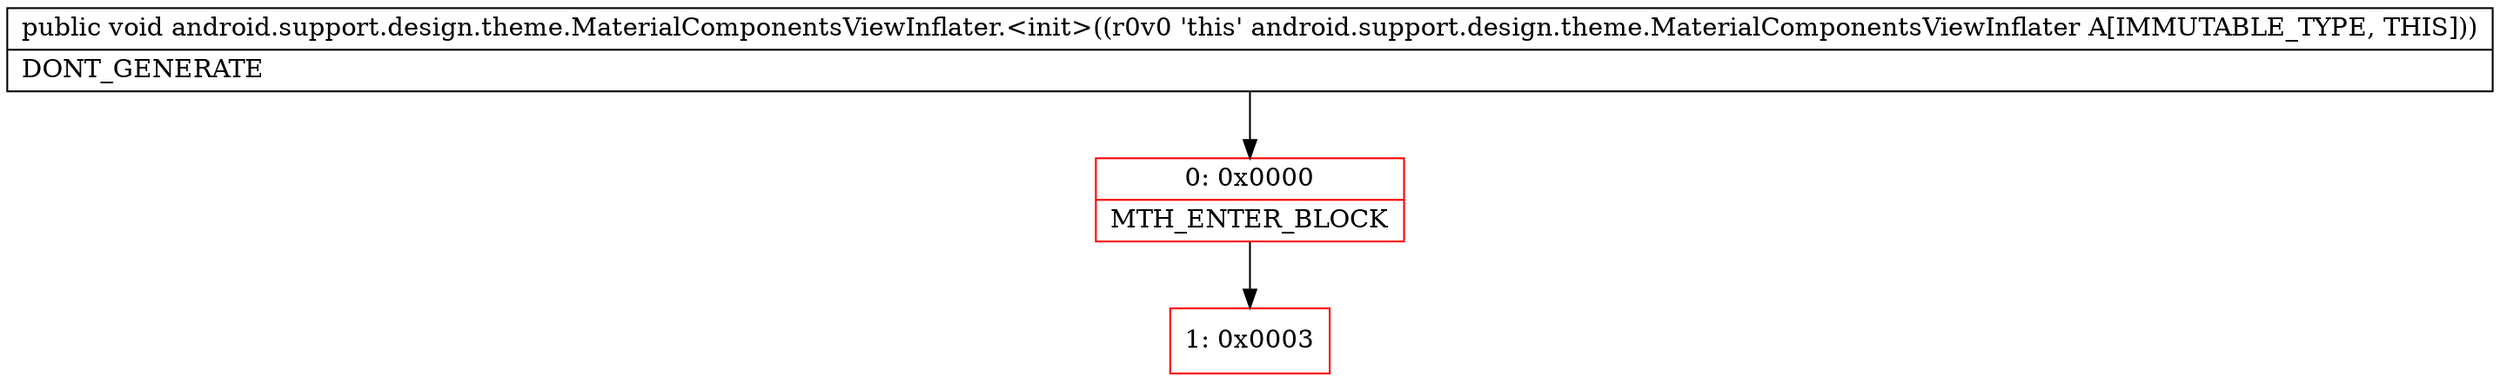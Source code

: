 digraph "CFG forandroid.support.design.theme.MaterialComponentsViewInflater.\<init\>()V" {
subgraph cluster_Region_539921289 {
label = "R(0)";
node [shape=record,color=blue];
}
Node_0 [shape=record,color=red,label="{0\:\ 0x0000|MTH_ENTER_BLOCK\l}"];
Node_1 [shape=record,color=red,label="{1\:\ 0x0003}"];
MethodNode[shape=record,label="{public void android.support.design.theme.MaterialComponentsViewInflater.\<init\>((r0v0 'this' android.support.design.theme.MaterialComponentsViewInflater A[IMMUTABLE_TYPE, THIS]))  | DONT_GENERATE\l}"];
MethodNode -> Node_0;
Node_0 -> Node_1;
}

